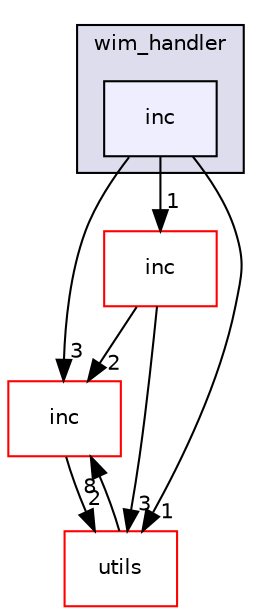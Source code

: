 digraph "src/extensions/step_handlers/wim_handler/inc" {
  compound=true
  node [ fontsize="10", fontname="Helvetica"];
  edge [ labelfontsize="10", labelfontname="Helvetica"];
  subgraph clusterdir_1f22e949b68d2653dc676aff89fbff1b {
    graph [ bgcolor="#ddddee", pencolor="black", label="wim_handler" fontname="Helvetica", fontsize="10", URL="dir_1f22e949b68d2653dc676aff89fbff1b.html"]
  dir_05a008fee9117530208543f8b438fd15 [shape=box, label="inc", style="filled", fillcolor="#eeeeff", pencolor="black", URL="dir_05a008fee9117530208543f8b438fd15.html"];
  }
  dir_5ec935d27ce007f1101fc862d8e60cc5 [shape=box label="inc" fillcolor="white" style="filled" color="red" URL="dir_5ec935d27ce007f1101fc862d8e60cc5.html"];
  dir_6bc6ad22483805bbbda55258ad2a62ea [shape=box label="inc" fillcolor="white" style="filled" color="red" URL="dir_6bc6ad22483805bbbda55258ad2a62ea.html"];
  dir_313caf1132e152dd9b58bea13a4052ca [shape=box label="utils" fillcolor="white" style="filled" color="red" URL="dir_313caf1132e152dd9b58bea13a4052ca.html"];
  dir_05a008fee9117530208543f8b438fd15->dir_5ec935d27ce007f1101fc862d8e60cc5 [headlabel="1", labeldistance=1.5 headhref="dir_000132_000116.html"];
  dir_05a008fee9117530208543f8b438fd15->dir_6bc6ad22483805bbbda55258ad2a62ea [headlabel="3", labeldistance=1.5 headhref="dir_000132_000137.html"];
  dir_05a008fee9117530208543f8b438fd15->dir_313caf1132e152dd9b58bea13a4052ca [headlabel="1", labeldistance=1.5 headhref="dir_000132_000154.html"];
  dir_5ec935d27ce007f1101fc862d8e60cc5->dir_6bc6ad22483805bbbda55258ad2a62ea [headlabel="2", labeldistance=1.5 headhref="dir_000116_000137.html"];
  dir_5ec935d27ce007f1101fc862d8e60cc5->dir_313caf1132e152dd9b58bea13a4052ca [headlabel="3", labeldistance=1.5 headhref="dir_000116_000154.html"];
  dir_6bc6ad22483805bbbda55258ad2a62ea->dir_313caf1132e152dd9b58bea13a4052ca [headlabel="2", labeldistance=1.5 headhref="dir_000137_000154.html"];
  dir_313caf1132e152dd9b58bea13a4052ca->dir_6bc6ad22483805bbbda55258ad2a62ea [headlabel="8", labeldistance=1.5 headhref="dir_000154_000137.html"];
}
